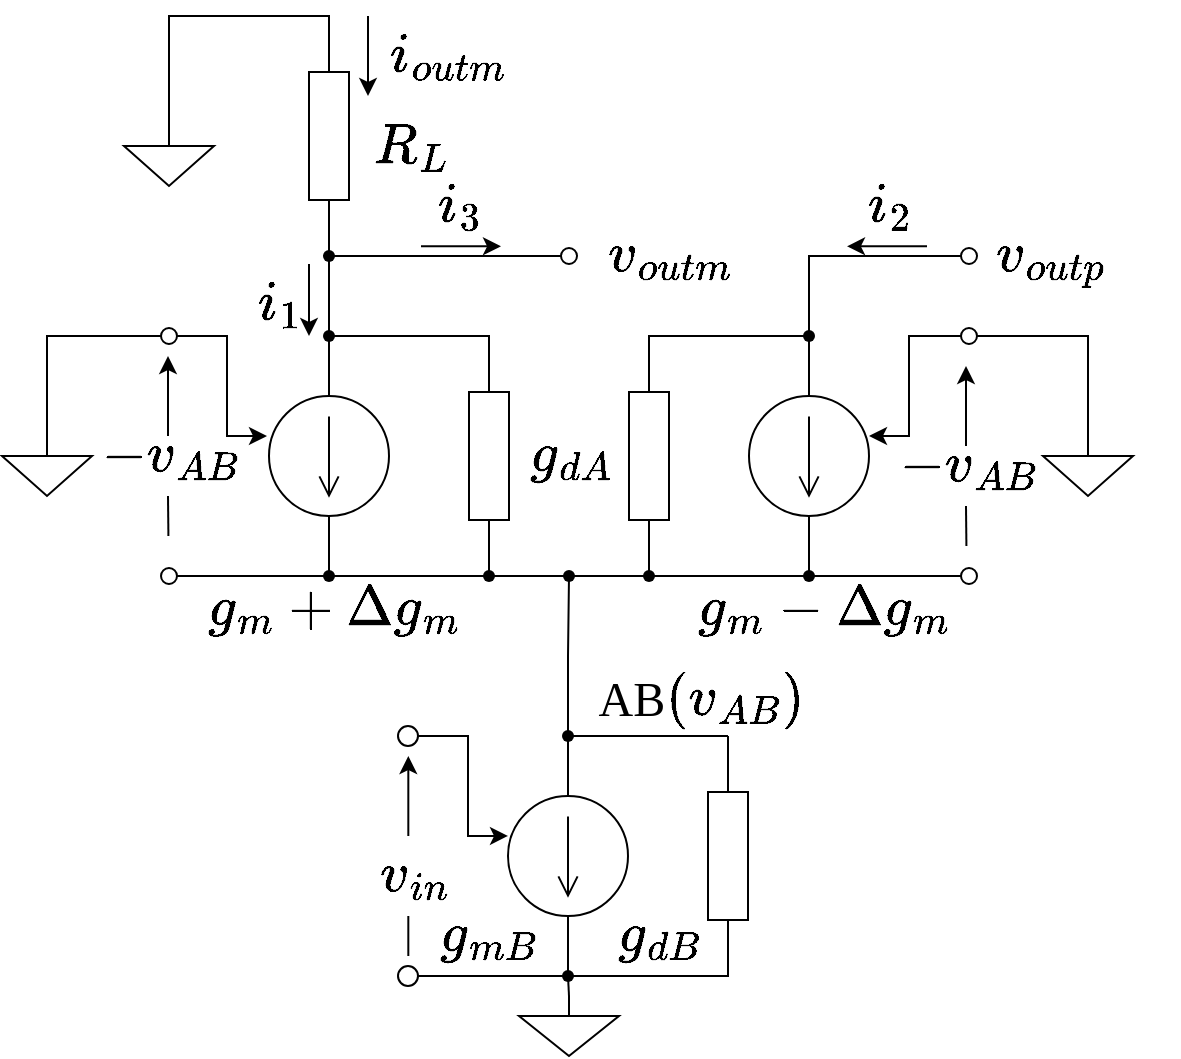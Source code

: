 <mxfile version="20.7.4" type="device"><diagram id="4yRZzkWTphoRUFnXlxY0" name="ページ1"><mxGraphModel dx="1219" dy="1540" grid="1" gridSize="10" guides="1" tooltips="1" connect="1" arrows="1" fold="1" page="1" pageScale="1" pageWidth="1169" pageHeight="827" math="1" shadow="0"><root><mxCell id="0"/><mxCell id="1" parent="0"/><mxCell id="O3APNOGYJ59z_ckxiWwY-24" value="&lt;font style=&quot;font-size: 24px;&quot;&gt;`g_{m}+\Delta g_{m}`&lt;/font&gt;" style="text;html=1;align=center;verticalAlign=middle;resizable=0;points=[];autosize=1;strokeColor=none;fillColor=none;fontSize=11;fontFamily=Helvetica;fontColor=default;" parent="1" vertex="1"><mxGeometry x="117.5" y="236" width="250" height="40" as="geometry"/></mxCell><mxCell id="O3APNOGYJ59z_ckxiWwY-9" style="edgeStyle=orthogonalEdgeStyle;shape=connector;rounded=0;orthogonalLoop=1;jettySize=auto;html=1;exitX=0.5;exitY=1;exitDx=0;exitDy=0;exitPerimeter=0;labelBackgroundColor=default;strokeColor=default;fontFamily=Helvetica;fontSize=11;fontColor=default;endArrow=none;endFill=0;" parent="1" source="O3APNOGYJ59z_ckxiWwY-1" target="O3APNOGYJ59z_ckxiWwY-4" edge="1"><mxGeometry relative="1" as="geometry"/></mxCell><mxCell id="CtGLX_wqwyBpzP6RtlSf-12" style="edgeStyle=orthogonalEdgeStyle;shape=connector;rounded=0;orthogonalLoop=1;jettySize=auto;html=1;exitX=0.5;exitY=0;exitDx=0;exitDy=0;exitPerimeter=0;labelBackgroundColor=default;strokeColor=default;fontFamily=Helvetica;fontSize=11;fontColor=default;endArrow=none;endFill=0;" parent="1" source="O3APNOGYJ59z_ckxiWwY-1" edge="1"><mxGeometry relative="1" as="geometry"><Array as="points"><mxPoint x="360" y="320"/></Array><mxPoint x="440" y="320" as="targetPoint"/></mxGeometry></mxCell><mxCell id="O3APNOGYJ59z_ckxiWwY-1" value="" style="pointerEvents=1;verticalLabelPosition=bottom;shadow=0;dashed=0;align=center;html=1;verticalAlign=top;shape=mxgraph.electrical.signal_sources.source;aspect=fixed;points=[[0.5,0,0],[1,0.5,0],[0.5,1,0],[0,0.5,0]];elSignalType=dc2;" parent="1" vertex="1"><mxGeometry x="330" y="350" width="60" height="60" as="geometry"/></mxCell><mxCell id="O3APNOGYJ59z_ckxiWwY-2" value="" style="endArrow=classic;html=1;rounded=0;labelBackgroundColor=default;strokeColor=default;fontFamily=Helvetica;fontSize=11;fontColor=default;shape=connector;exitX=0;exitY=0.5;exitDx=0;exitDy=0;entryX=0;entryY=0.333;entryDx=0;entryDy=0;entryPerimeter=0;" parent="1" source="O3APNOGYJ59z_ckxiWwY-10" target="O3APNOGYJ59z_ckxiWwY-1" edge="1"><mxGeometry x="-1" y="-357" width="50" height="50" relative="1" as="geometry"><mxPoint x="430.5" y="320" as="sourcePoint"/><mxPoint x="320.5" y="370" as="targetPoint"/><mxPoint x="17" y="-110" as="offset"/><Array as="points"><mxPoint x="310" y="320"/><mxPoint x="310" y="370"/></Array></mxGeometry></mxCell><mxCell id="CtGLX_wqwyBpzP6RtlSf-7" style="edgeStyle=orthogonalEdgeStyle;shape=connector;rounded=0;orthogonalLoop=1;jettySize=auto;html=1;exitX=1;exitY=0.5;exitDx=0;exitDy=0;exitPerimeter=0;labelBackgroundColor=default;strokeColor=default;fontFamily=Helvetica;fontSize=11;fontColor=default;endArrow=none;endFill=0;" parent="1" source="O3APNOGYJ59z_ckxiWwY-3" target="O3APNOGYJ59z_ckxiWwY-4" edge="1"><mxGeometry relative="1" as="geometry"><Array as="points"><mxPoint x="440" y="440"/></Array></mxGeometry></mxCell><mxCell id="CtGLX_wqwyBpzP6RtlSf-9" style="edgeStyle=orthogonalEdgeStyle;shape=connector;rounded=0;orthogonalLoop=1;jettySize=auto;html=1;exitX=0;exitY=0.5;exitDx=0;exitDy=0;exitPerimeter=0;labelBackgroundColor=default;strokeColor=default;fontFamily=Helvetica;fontSize=11;fontColor=default;endArrow=none;endFill=0;" parent="1" source="O3APNOGYJ59z_ckxiWwY-3" edge="1"><mxGeometry relative="1" as="geometry"><mxPoint x="440" y="320" as="targetPoint"/></mxGeometry></mxCell><mxCell id="O3APNOGYJ59z_ckxiWwY-3" value="" style="pointerEvents=1;verticalLabelPosition=bottom;shadow=0;dashed=0;align=center;html=1;verticalAlign=top;shape=mxgraph.electrical.resistors.resistor_1;direction=south;" parent="1" vertex="1"><mxGeometry x="430" y="330" width="20" height="100" as="geometry"/></mxCell><mxCell id="CtGLX_wqwyBpzP6RtlSf-3" style="edgeStyle=orthogonalEdgeStyle;shape=connector;rounded=0;orthogonalLoop=1;jettySize=auto;html=1;entryX=1;entryY=0.5;entryDx=0;entryDy=0;labelBackgroundColor=default;strokeColor=default;fontFamily=Helvetica;fontSize=11;fontColor=default;endArrow=none;endFill=0;" parent="1" source="O3APNOGYJ59z_ckxiWwY-4" target="O3APNOGYJ59z_ckxiWwY-11" edge="1"><mxGeometry relative="1" as="geometry"/></mxCell><mxCell id="O3APNOGYJ59z_ckxiWwY-4" value="" style="shape=waypoint;sketch=0;fillStyle=solid;size=6;pointerEvents=1;points=[];fillColor=none;resizable=0;rotatable=0;perimeter=centerPerimeter;snapToPoint=1;fontFamily=Helvetica;fontSize=11;fontColor=default;" parent="1" vertex="1"><mxGeometry x="340" y="420" width="40" height="40" as="geometry"/></mxCell><mxCell id="O3APNOGYJ59z_ckxiWwY-10" value="" style="verticalLabelPosition=bottom;shadow=0;dashed=0;align=center;html=1;verticalAlign=top;strokeWidth=1;shape=ellipse;perimeter=ellipsePerimeter;aspect=fixed;fontFamily=Helvetica;fontSize=11;fontColor=default;" parent="1" vertex="1"><mxGeometry x="275" y="315" width="10" height="10" as="geometry"/></mxCell><mxCell id="O3APNOGYJ59z_ckxiWwY-11" value="" style="verticalLabelPosition=bottom;shadow=0;dashed=0;align=center;html=1;verticalAlign=top;strokeWidth=1;shape=ellipse;perimeter=ellipsePerimeter;aspect=fixed;fontFamily=Helvetica;fontSize=11;fontColor=default;" parent="1" vertex="1"><mxGeometry x="275" y="435" width="10" height="10" as="geometry"/></mxCell><mxCell id="O3APNOGYJ59z_ckxiWwY-14" style="edgeStyle=orthogonalEdgeStyle;shape=connector;rounded=0;orthogonalLoop=1;jettySize=auto;html=1;exitX=0.5;exitY=0;exitDx=0;exitDy=0;exitPerimeter=0;labelBackgroundColor=default;strokeColor=default;fontFamily=Helvetica;fontSize=11;fontColor=default;endArrow=none;endFill=0;" parent="1" source="O3APNOGYJ59z_ckxiWwY-13" target="O3APNOGYJ59z_ckxiWwY-4" edge="1"><mxGeometry relative="1" as="geometry"/></mxCell><mxCell id="O3APNOGYJ59z_ckxiWwY-13" value="" style="pointerEvents=1;verticalLabelPosition=bottom;shadow=0;dashed=0;align=center;html=1;verticalAlign=top;shape=mxgraph.electrical.signal_sources.signal_ground;fontFamily=Helvetica;fontSize=11;fontColor=default;" parent="1" vertex="1"><mxGeometry x="335.5" y="450" width="50" height="30" as="geometry"/></mxCell><mxCell id="O3APNOGYJ59z_ckxiWwY-56" style="edgeStyle=orthogonalEdgeStyle;shape=connector;rounded=0;orthogonalLoop=1;jettySize=auto;html=1;exitX=0.5;exitY=0;exitDx=0;exitDy=0;exitPerimeter=0;labelBackgroundColor=default;strokeColor=default;fontFamily=Helvetica;fontSize=11;fontColor=default;endArrow=none;endFill=0;" parent="1" source="O3APNOGYJ59z_ckxiWwY-15" target="O3APNOGYJ59z_ckxiWwY-45" edge="1"><mxGeometry relative="1" as="geometry"/></mxCell><mxCell id="O3APNOGYJ59z_ckxiWwY-15" value="" style="pointerEvents=1;verticalLabelPosition=bottom;shadow=0;dashed=0;align=center;html=1;verticalAlign=top;shape=mxgraph.electrical.signal_sources.source;aspect=fixed;points=[[0.5,0,0],[1,0.5,0],[0.5,1,0],[0,0.5,0]];elSignalType=dc2;fontFamily=Helvetica;fontSize=11;fontColor=default;" parent="1" vertex="1"><mxGeometry x="450.5" y="150" width="60" height="60" as="geometry"/></mxCell><mxCell id="O3APNOGYJ59z_ckxiWwY-37" style="edgeStyle=orthogonalEdgeStyle;shape=connector;rounded=0;orthogonalLoop=1;jettySize=auto;html=1;exitX=1;exitY=0.5;exitDx=0;exitDy=0;exitPerimeter=0;labelBackgroundColor=default;strokeColor=default;fontFamily=Helvetica;fontSize=11;fontColor=default;endArrow=none;endFill=0;" parent="1" source="O3APNOGYJ59z_ckxiWwY-16" target="O3APNOGYJ59z_ckxiWwY-35" edge="1"><mxGeometry relative="1" as="geometry"/></mxCell><mxCell id="O3APNOGYJ59z_ckxiWwY-16" value="" style="pointerEvents=1;verticalLabelPosition=bottom;shadow=0;dashed=0;align=center;html=1;verticalAlign=top;shape=mxgraph.electrical.resistors.resistor_1;direction=south;fontFamily=Helvetica;fontSize=11;fontColor=default;" parent="1" vertex="1"><mxGeometry x="390.5" y="130" width="20" height="100" as="geometry"/></mxCell><mxCell id="O3APNOGYJ59z_ckxiWwY-36" style="edgeStyle=orthogonalEdgeStyle;shape=connector;rounded=0;orthogonalLoop=1;jettySize=auto;html=1;exitX=1;exitY=0.5;exitDx=0;exitDy=0;exitPerimeter=0;labelBackgroundColor=default;strokeColor=default;fontFamily=Helvetica;fontSize=11;fontColor=default;endArrow=none;endFill=0;" parent="1" source="O3APNOGYJ59z_ckxiWwY-17" target="O3APNOGYJ59z_ckxiWwY-34" edge="1"><mxGeometry relative="1" as="geometry"/></mxCell><mxCell id="O3APNOGYJ59z_ckxiWwY-58" style="edgeStyle=orthogonalEdgeStyle;shape=connector;rounded=0;orthogonalLoop=1;jettySize=auto;html=1;exitX=0;exitY=0.5;exitDx=0;exitDy=0;exitPerimeter=0;labelBackgroundColor=default;strokeColor=default;fontFamily=Helvetica;fontSize=11;fontColor=default;endArrow=none;endFill=0;" parent="1" source="O3APNOGYJ59z_ckxiWwY-17" target="O3APNOGYJ59z_ckxiWwY-44" edge="1"><mxGeometry relative="1" as="geometry"><Array as="points"><mxPoint x="320.5" y="120"/></Array></mxGeometry></mxCell><mxCell id="O3APNOGYJ59z_ckxiWwY-17" value="" style="pointerEvents=1;verticalLabelPosition=bottom;shadow=0;dashed=0;align=center;html=1;verticalAlign=top;shape=mxgraph.electrical.resistors.resistor_1;direction=south;fontFamily=Helvetica;fontSize=11;fontColor=default;" parent="1" vertex="1"><mxGeometry x="310.5" y="130" width="20" height="100" as="geometry"/></mxCell><mxCell id="O3APNOGYJ59z_ckxiWwY-19" value="" style="pointerEvents=1;verticalLabelPosition=bottom;shadow=0;dashed=0;align=center;html=1;verticalAlign=top;shape=mxgraph.electrical.signal_sources.source;aspect=fixed;points=[[0.5,0,0],[1,0.5,0],[0.5,1,0],[0,0.5,0]];elSignalType=dc2;fontFamily=Helvetica;fontSize=11;fontColor=default;" parent="1" vertex="1"><mxGeometry x="210.5" y="150" width="60" height="60" as="geometry"/></mxCell><mxCell id="O3APNOGYJ59z_ckxiWwY-20" value="&lt;font style=&quot;font-size: 24px;&quot;&gt;`g_{dA}`&lt;/font&gt;" style="text;html=1;align=center;verticalAlign=middle;resizable=0;points=[];autosize=1;strokeColor=none;fillColor=none;fontSize=11;fontFamily=Helvetica;fontColor=default;" parent="1" vertex="1"><mxGeometry x="305.5" y="160" width="110" height="40" as="geometry"/></mxCell><mxCell id="O3APNOGYJ59z_ckxiWwY-21" value="&lt;font style=&quot;font-size: 24px;&quot;&gt;`g_{dB}`&lt;/font&gt;" style="text;html=1;align=center;verticalAlign=middle;resizable=0;points=[];autosize=1;strokeColor=none;fillColor=none;fontSize=11;fontFamily=Helvetica;fontColor=default;" parent="1" vertex="1"><mxGeometry x="350" y="400" width="110" height="40" as="geometry"/></mxCell><mxCell id="O3APNOGYJ59z_ckxiWwY-22" value="&lt;font style=&quot;font-size: 24px;&quot;&gt;`g_{mB}`&lt;/font&gt;" style="text;html=1;align=center;verticalAlign=middle;resizable=0;points=[];autosize=1;strokeColor=none;fillColor=none;fontSize=11;fontFamily=Helvetica;fontColor=default;" parent="1" vertex="1"><mxGeometry x="260" y="400" width="120" height="40" as="geometry"/></mxCell><mxCell id="O3APNOGYJ59z_ckxiWwY-25" value="" style="verticalLabelPosition=bottom;shadow=0;dashed=0;align=center;html=1;verticalAlign=top;strokeWidth=1;shape=ellipse;perimeter=ellipsePerimeter;aspect=fixed;fontFamily=Helvetica;fontSize=11;fontColor=default;" parent="1" vertex="1"><mxGeometry x="556.5" y="116" width="8" height="8" as="geometry"/></mxCell><mxCell id="O3APNOGYJ59z_ckxiWwY-26" value="" style="verticalLabelPosition=bottom;shadow=0;dashed=0;align=center;html=1;verticalAlign=top;strokeWidth=1;shape=ellipse;perimeter=ellipsePerimeter;aspect=fixed;fontFamily=Helvetica;fontSize=11;fontColor=default;" parent="1" vertex="1"><mxGeometry x="556.5" y="236" width="8" height="8" as="geometry"/></mxCell><mxCell id="O3APNOGYJ59z_ckxiWwY-27" value="" style="verticalLabelPosition=bottom;shadow=0;dashed=0;align=center;html=1;verticalAlign=top;strokeWidth=1;shape=ellipse;perimeter=ellipsePerimeter;aspect=fixed;fontFamily=Helvetica;fontSize=11;fontColor=default;" parent="1" vertex="1"><mxGeometry x="156.5" y="116" width="8" height="8" as="geometry"/></mxCell><mxCell id="O3APNOGYJ59z_ckxiWwY-28" value="" style="verticalLabelPosition=bottom;shadow=0;dashed=0;align=center;html=1;verticalAlign=top;strokeWidth=1;shape=ellipse;perimeter=ellipsePerimeter;aspect=fixed;fontFamily=Helvetica;fontSize=11;fontColor=default;" parent="1" vertex="1"><mxGeometry x="156.5" y="236" width="8" height="8" as="geometry"/></mxCell><mxCell id="O3APNOGYJ59z_ckxiWwY-31" value="" style="endArrow=classic;html=1;rounded=0;labelBackgroundColor=default;strokeColor=default;fontFamily=Helvetica;fontSize=11;fontColor=default;shape=connector;exitX=0;exitY=0.5;exitDx=0;exitDy=0;" parent="1" edge="1"><mxGeometry x="-1" y="-357" width="50" height="50" relative="1" as="geometry"><mxPoint x="556.5" y="120" as="sourcePoint"/><mxPoint x="510.5" y="170" as="targetPoint"/><mxPoint x="17" y="-110" as="offset"/><Array as="points"><mxPoint x="530.5" y="120"/><mxPoint x="530.5" y="170"/></Array></mxGeometry></mxCell><mxCell id="O3APNOGYJ59z_ckxiWwY-32" value="" style="endArrow=classic;html=1;rounded=0;labelBackgroundColor=default;strokeColor=default;fontFamily=Helvetica;fontSize=11;fontColor=default;shape=connector;exitX=1;exitY=0.5;exitDx=0;exitDy=0;" parent="1" source="O3APNOGYJ59z_ckxiWwY-27" edge="1"><mxGeometry x="-1" y="-357" width="50" height="50" relative="1" as="geometry"><mxPoint x="163.5" y="120" as="sourcePoint"/><mxPoint x="209.5" y="170" as="targetPoint"/><mxPoint x="17" y="-110" as="offset"/><Array as="points"><mxPoint x="189.5" y="120"/><mxPoint x="189.5" y="170"/></Array></mxGeometry></mxCell><mxCell id="O3APNOGYJ59z_ckxiWwY-41" style="edgeStyle=orthogonalEdgeStyle;shape=connector;rounded=0;orthogonalLoop=1;jettySize=auto;html=1;labelBackgroundColor=default;strokeColor=default;fontFamily=Helvetica;fontSize=11;fontColor=default;endArrow=none;endFill=0;" parent="1" source="O3APNOGYJ59z_ckxiWwY-34" edge="1"><mxGeometry relative="1" as="geometry"><Array as="points"><mxPoint x="340.5" y="240"/><mxPoint x="340.5" y="240"/></Array><mxPoint x="360.5" y="240" as="targetPoint"/></mxGeometry></mxCell><mxCell id="O3APNOGYJ59z_ckxiWwY-34" value="" style="shape=waypoint;sketch=0;fillStyle=solid;size=6;pointerEvents=1;points=[];fillColor=none;resizable=0;rotatable=0;perimeter=centerPerimeter;snapToPoint=1;fontFamily=Helvetica;fontSize=11;fontColor=default;" parent="1" vertex="1"><mxGeometry x="300.5" y="220" width="40" height="40" as="geometry"/></mxCell><mxCell id="O3APNOGYJ59z_ckxiWwY-40" style="edgeStyle=orthogonalEdgeStyle;shape=connector;rounded=0;orthogonalLoop=1;jettySize=auto;html=1;labelBackgroundColor=default;strokeColor=default;fontFamily=Helvetica;fontSize=11;fontColor=default;endArrow=none;endFill=0;" parent="1" source="O3APNOGYJ59z_ckxiWwY-35" edge="1"><mxGeometry relative="1" as="geometry"><Array as="points"><mxPoint x="380.5" y="240"/><mxPoint x="380.5" y="240"/></Array><mxPoint x="360.5" y="240" as="targetPoint"/></mxGeometry></mxCell><mxCell id="O3APNOGYJ59z_ckxiWwY-35" value="" style="shape=waypoint;sketch=0;fillStyle=solid;size=6;pointerEvents=1;points=[];fillColor=none;resizable=0;rotatable=0;perimeter=centerPerimeter;snapToPoint=1;fontFamily=Helvetica;fontSize=11;fontColor=default;" parent="1" vertex="1"><mxGeometry x="380.5" y="220" width="40" height="40" as="geometry"/></mxCell><mxCell id="O3APNOGYJ59z_ckxiWwY-50" style="edgeStyle=orthogonalEdgeStyle;shape=connector;rounded=0;orthogonalLoop=1;jettySize=auto;html=1;entryX=0.5;entryY=0;entryDx=0;entryDy=0;entryPerimeter=0;labelBackgroundColor=default;strokeColor=default;fontFamily=Helvetica;fontSize=11;fontColor=default;endArrow=none;endFill=0;" parent="1" source="O3APNOGYJ59z_ckxiWwY-44" target="O3APNOGYJ59z_ckxiWwY-19" edge="1"><mxGeometry relative="1" as="geometry"/></mxCell><mxCell id="O3APNOGYJ59z_ckxiWwY-44" value="" style="shape=waypoint;sketch=0;fillStyle=solid;size=6;pointerEvents=1;points=[];fillColor=none;resizable=0;rotatable=0;perimeter=centerPerimeter;snapToPoint=1;fontFamily=Helvetica;fontSize=11;fontColor=default;" parent="1" vertex="1"><mxGeometry x="220.5" y="100" width="40" height="40" as="geometry"/></mxCell><mxCell id="O3APNOGYJ59z_ckxiWwY-57" style="edgeStyle=orthogonalEdgeStyle;shape=connector;rounded=0;orthogonalLoop=1;jettySize=auto;html=1;entryX=0;entryY=0.5;entryDx=0;entryDy=0;entryPerimeter=0;labelBackgroundColor=default;strokeColor=default;fontFamily=Helvetica;fontSize=11;fontColor=default;endArrow=none;endFill=0;" parent="1" source="O3APNOGYJ59z_ckxiWwY-45" target="O3APNOGYJ59z_ckxiWwY-16" edge="1"><mxGeometry relative="1" as="geometry"><Array as="points"><mxPoint x="400.5" y="120"/></Array></mxGeometry></mxCell><mxCell id="mPDYkmA268voGRU1SMs8-4" style="edgeStyle=orthogonalEdgeStyle;shape=connector;rounded=0;orthogonalLoop=1;jettySize=auto;html=1;entryX=0;entryY=0.5;entryDx=0;entryDy=0;labelBackgroundColor=default;strokeColor=default;fontFamily=Helvetica;fontSize=11;fontColor=default;endArrow=none;endFill=0;" parent="1" source="O3APNOGYJ59z_ckxiWwY-45" target="O3APNOGYJ59z_ckxiWwY-75" edge="1"><mxGeometry relative="1" as="geometry"><Array as="points"><mxPoint x="480.5" y="80"/></Array></mxGeometry></mxCell><mxCell id="O3APNOGYJ59z_ckxiWwY-45" value="" style="shape=waypoint;sketch=0;fillStyle=solid;size=6;pointerEvents=1;points=[];fillColor=none;resizable=0;rotatable=0;perimeter=centerPerimeter;snapToPoint=1;fontFamily=Helvetica;fontSize=11;fontColor=default;" parent="1" vertex="1"><mxGeometry x="460.5" y="100" width="40" height="40" as="geometry"/></mxCell><mxCell id="O3APNOGYJ59z_ckxiWwY-47" style="edgeStyle=orthogonalEdgeStyle;shape=connector;rounded=0;orthogonalLoop=1;jettySize=auto;html=1;entryX=1;entryY=0.5;entryDx=0;entryDy=0;labelBackgroundColor=default;strokeColor=default;fontFamily=Helvetica;fontSize=11;fontColor=default;endArrow=none;endFill=0;" parent="1" source="O3APNOGYJ59z_ckxiWwY-46" target="O3APNOGYJ59z_ckxiWwY-28" edge="1"><mxGeometry relative="1" as="geometry"/></mxCell><mxCell id="O3APNOGYJ59z_ckxiWwY-49" style="edgeStyle=orthogonalEdgeStyle;shape=connector;rounded=0;orthogonalLoop=1;jettySize=auto;html=1;entryX=0.5;entryY=1;entryDx=0;entryDy=0;entryPerimeter=0;labelBackgroundColor=default;strokeColor=default;fontFamily=Helvetica;fontSize=11;fontColor=default;endArrow=none;endFill=0;" parent="1" source="O3APNOGYJ59z_ckxiWwY-46" target="O3APNOGYJ59z_ckxiWwY-19" edge="1"><mxGeometry relative="1" as="geometry"/></mxCell><mxCell id="O3APNOGYJ59z_ckxiWwY-51" style="edgeStyle=orthogonalEdgeStyle;shape=connector;rounded=0;orthogonalLoop=1;jettySize=auto;html=1;labelBackgroundColor=default;strokeColor=default;fontFamily=Helvetica;fontSize=11;fontColor=default;endArrow=none;endFill=0;" parent="1" source="O3APNOGYJ59z_ckxiWwY-46" target="O3APNOGYJ59z_ckxiWwY-34" edge="1"><mxGeometry relative="1" as="geometry"/></mxCell><mxCell id="O3APNOGYJ59z_ckxiWwY-46" value="" style="shape=waypoint;sketch=0;fillStyle=solid;size=6;pointerEvents=1;points=[];fillColor=none;resizable=0;rotatable=0;perimeter=centerPerimeter;snapToPoint=1;fontFamily=Helvetica;fontSize=11;fontColor=default;" parent="1" vertex="1"><mxGeometry x="220.5" y="220" width="40" height="40" as="geometry"/></mxCell><mxCell id="O3APNOGYJ59z_ckxiWwY-53" style="edgeStyle=orthogonalEdgeStyle;shape=connector;rounded=0;orthogonalLoop=1;jettySize=auto;html=1;entryX=0.5;entryY=1;entryDx=0;entryDy=0;entryPerimeter=0;labelBackgroundColor=default;strokeColor=default;fontFamily=Helvetica;fontSize=11;fontColor=default;endArrow=none;endFill=0;" parent="1" source="O3APNOGYJ59z_ckxiWwY-52" target="O3APNOGYJ59z_ckxiWwY-15" edge="1"><mxGeometry relative="1" as="geometry"/></mxCell><mxCell id="O3APNOGYJ59z_ckxiWwY-54" style="edgeStyle=orthogonalEdgeStyle;shape=connector;rounded=0;orthogonalLoop=1;jettySize=auto;html=1;entryX=0;entryY=0.5;entryDx=0;entryDy=0;labelBackgroundColor=default;strokeColor=default;fontFamily=Helvetica;fontSize=11;fontColor=default;endArrow=none;endFill=0;" parent="1" source="O3APNOGYJ59z_ckxiWwY-52" target="O3APNOGYJ59z_ckxiWwY-26" edge="1"><mxGeometry relative="1" as="geometry"/></mxCell><mxCell id="O3APNOGYJ59z_ckxiWwY-55" style="edgeStyle=orthogonalEdgeStyle;shape=connector;rounded=0;orthogonalLoop=1;jettySize=auto;html=1;labelBackgroundColor=default;strokeColor=default;fontFamily=Helvetica;fontSize=11;fontColor=default;endArrow=none;endFill=0;" parent="1" source="O3APNOGYJ59z_ckxiWwY-52" target="O3APNOGYJ59z_ckxiWwY-35" edge="1"><mxGeometry relative="1" as="geometry"/></mxCell><mxCell id="O3APNOGYJ59z_ckxiWwY-52" value="" style="shape=waypoint;sketch=0;fillStyle=solid;size=6;pointerEvents=1;points=[];fillColor=none;resizable=0;rotatable=0;perimeter=centerPerimeter;snapToPoint=1;fontFamily=Helvetica;fontSize=11;fontColor=default;" parent="1" vertex="1"><mxGeometry x="460.5" y="220" width="40" height="40" as="geometry"/></mxCell><mxCell id="O3APNOGYJ59z_ckxiWwY-67" value="" style="endArrow=none;html=1;rounded=0;labelBackgroundColor=default;strokeColor=default;fontFamily=Helvetica;fontSize=11;fontColor=default;shape=connector;" parent="1" edge="1"><mxGeometry x="-1" y="110" width="50" height="50" relative="1" as="geometry"><mxPoint x="280.16" y="430" as="sourcePoint"/><mxPoint x="280.16" y="410" as="targetPoint"/><mxPoint as="offset"/></mxGeometry></mxCell><mxCell id="O3APNOGYJ59z_ckxiWwY-68" value="" style="endArrow=classic;html=1;rounded=0;labelBackgroundColor=default;strokeColor=default;fontFamily=Helvetica;fontSize=11;fontColor=default;shape=connector;" parent="1" edge="1"><mxGeometry x="-1" y="-4" width="50" height="50" relative="1" as="geometry"><mxPoint x="280.16" y="370" as="sourcePoint"/><mxPoint x="280.16" y="330" as="targetPoint"/><mxPoint as="offset"/></mxGeometry></mxCell><mxCell id="O3APNOGYJ59z_ckxiWwY-69" value="&lt;font style=&quot;font-size: 24px;&quot;&gt;`v_{i n}`&lt;/font&gt;" style="text;html=1;align=center;verticalAlign=middle;resizable=0;points=[];autosize=1;strokeColor=none;fillColor=none;fontSize=11;fontFamily=Helvetica;fontColor=default;" parent="1" vertex="1"><mxGeometry x="228" y="370" width="110" height="40" as="geometry"/></mxCell><mxCell id="O3APNOGYJ59z_ckxiWwY-74" style="edgeStyle=orthogonalEdgeStyle;shape=connector;rounded=0;orthogonalLoop=1;jettySize=auto;html=1;exitX=1;exitY=0.5;exitDx=0;exitDy=0;exitPerimeter=0;labelBackgroundColor=default;strokeColor=default;fontFamily=Helvetica;fontSize=11;fontColor=default;endArrow=none;endFill=0;" parent="1" source="O3APNOGYJ59z_ckxiWwY-70" target="O3APNOGYJ59z_ckxiWwY-72" edge="1"><mxGeometry relative="1" as="geometry"><mxPoint x="246" y="44.52" as="targetPoint"/></mxGeometry></mxCell><mxCell id="mPDYkmA268voGRU1SMs8-2" style="edgeStyle=orthogonalEdgeStyle;shape=connector;rounded=0;orthogonalLoop=1;jettySize=auto;html=1;exitX=0;exitY=0.5;exitDx=0;exitDy=0;exitPerimeter=0;entryX=0.5;entryY=0;entryDx=0;entryDy=0;entryPerimeter=0;labelBackgroundColor=default;strokeColor=default;fontFamily=Helvetica;fontSize=11;fontColor=default;endArrow=none;endFill=0;" parent="1" source="O3APNOGYJ59z_ckxiWwY-70" target="O3APNOGYJ59z_ckxiWwY-84" edge="1"><mxGeometry relative="1" as="geometry"><Array as="points"><mxPoint x="240.5" y="-40"/><mxPoint x="160.5" y="-40"/></Array></mxGeometry></mxCell><mxCell id="O3APNOGYJ59z_ckxiWwY-70" value="" style="pointerEvents=1;verticalLabelPosition=bottom;shadow=0;dashed=0;align=center;html=1;verticalAlign=top;shape=mxgraph.electrical.resistors.resistor_1;direction=south;fontFamily=Helvetica;fontSize=11;fontColor=default;" parent="1" vertex="1"><mxGeometry x="230.5" y="-30.0" width="20" height="100" as="geometry"/></mxCell><mxCell id="mPDYkmA268voGRU1SMs8-1" style="edgeStyle=orthogonalEdgeStyle;rounded=0;orthogonalLoop=1;jettySize=auto;html=1;endArrow=none;endFill=0;" parent="1" source="O3APNOGYJ59z_ckxiWwY-72" target="O3APNOGYJ59z_ckxiWwY-44" edge="1"><mxGeometry relative="1" as="geometry"/></mxCell><mxCell id="O3APNOGYJ59z_ckxiWwY-72" value="" style="shape=waypoint;sketch=0;fillStyle=solid;size=6;pointerEvents=1;points=[];fillColor=none;resizable=0;rotatable=0;perimeter=centerPerimeter;snapToPoint=1;fontFamily=Helvetica;fontSize=11;fontColor=default;" parent="1" vertex="1"><mxGeometry x="220.5" y="60" width="40" height="40" as="geometry"/></mxCell><mxCell id="O3APNOGYJ59z_ckxiWwY-75" value="" style="verticalLabelPosition=bottom;shadow=0;dashed=0;align=center;html=1;verticalAlign=top;strokeWidth=1;shape=ellipse;perimeter=ellipsePerimeter;aspect=fixed;fontFamily=Helvetica;fontSize=11;fontColor=default;" parent="1" vertex="1"><mxGeometry x="556.5" y="76" width="8" height="8" as="geometry"/></mxCell><mxCell id="mPDYkmA268voGRU1SMs8-3" style="edgeStyle=orthogonalEdgeStyle;shape=connector;rounded=0;orthogonalLoop=1;jettySize=auto;html=1;exitX=0;exitY=0.5;exitDx=0;exitDy=0;labelBackgroundColor=default;strokeColor=default;fontFamily=Helvetica;fontSize=11;fontColor=default;endArrow=none;endFill=0;" parent="1" source="O3APNOGYJ59z_ckxiWwY-76" target="O3APNOGYJ59z_ckxiWwY-72" edge="1"><mxGeometry relative="1" as="geometry"/></mxCell><mxCell id="O3APNOGYJ59z_ckxiWwY-76" value="" style="verticalLabelPosition=bottom;shadow=0;dashed=0;align=center;html=1;verticalAlign=top;strokeWidth=1;shape=ellipse;perimeter=ellipsePerimeter;aspect=fixed;fontFamily=Helvetica;fontSize=11;fontColor=default;" parent="1" vertex="1"><mxGeometry x="356.5" y="76" width="8" height="8" as="geometry"/></mxCell><mxCell id="O3APNOGYJ59z_ckxiWwY-79" value="" style="endArrow=classic;html=1;rounded=0;labelBackgroundColor=default;strokeColor=default;fontFamily=Helvetica;fontSize=11;fontColor=default;shape=connector;" parent="1" edge="1"><mxGeometry x="-1" y="-130" width="50" height="50" relative="1" as="geometry"><mxPoint x="539.5" y="75.17" as="sourcePoint"/><mxPoint x="499.5" y="75.17" as="targetPoint"/><mxPoint x="20" y="-70" as="offset"/></mxGeometry></mxCell><mxCell id="O3APNOGYJ59z_ckxiWwY-80" value="" style="endArrow=classic;html=1;rounded=0;labelBackgroundColor=default;strokeColor=default;fontFamily=Helvetica;fontSize=11;fontColor=default;shape=connector;" parent="1" edge="1"><mxGeometry x="-1" y="-130" width="50" height="50" relative="1" as="geometry"><mxPoint x="286.5" y="75.17" as="sourcePoint"/><mxPoint x="326.5" y="75.17" as="targetPoint"/><mxPoint x="20" y="-70" as="offset"/></mxGeometry></mxCell><mxCell id="O3APNOGYJ59z_ckxiWwY-81" value="&lt;font style=&quot;font-size: 24px;&quot;&gt;`i_{3}`&lt;/font&gt;" style="text;html=1;align=center;verticalAlign=middle;resizable=0;points=[];autosize=1;strokeColor=none;fillColor=none;fontSize=11;fontFamily=Helvetica;fontColor=default;" parent="1" vertex="1"><mxGeometry x="260.5" y="35.17" width="90" height="40" as="geometry"/></mxCell><mxCell id="O3APNOGYJ59z_ckxiWwY-82" value="&lt;font style=&quot;font-size: 24px;&quot;&gt;`i_{2}`&lt;/font&gt;" style="text;html=1;align=center;verticalAlign=middle;resizable=0;points=[];autosize=1;strokeColor=none;fillColor=none;fontSize=11;fontFamily=Helvetica;fontColor=default;" parent="1" vertex="1"><mxGeometry x="475.5" y="35.17" width="90" height="40" as="geometry"/></mxCell><mxCell id="O3APNOGYJ59z_ckxiWwY-83" value="&lt;font style=&quot;font-size: 24px;&quot;&gt;`R_{L}`&lt;/font&gt;" style="text;html=1;align=center;verticalAlign=middle;resizable=0;points=[];autosize=1;strokeColor=none;fillColor=none;fontSize=11;fontFamily=Helvetica;fontColor=default;" parent="1" vertex="1"><mxGeometry x="230.5" y="5" width="100" height="40" as="geometry"/></mxCell><mxCell id="O3APNOGYJ59z_ckxiWwY-84" value="" style="pointerEvents=1;verticalLabelPosition=bottom;shadow=0;dashed=0;align=center;html=1;verticalAlign=top;shape=mxgraph.electrical.signal_sources.signal_ground;fontFamily=Helvetica;fontSize=11;fontColor=default;" parent="1" vertex="1"><mxGeometry x="138" y="15" width="45" height="30" as="geometry"/></mxCell><mxCell id="O3APNOGYJ59z_ckxiWwY-86" value="" style="endArrow=classic;html=1;rounded=0;labelBackgroundColor=default;strokeColor=default;fontFamily=Helvetica;fontSize=11;fontColor=default;shape=connector;" parent="1" edge="1"><mxGeometry x="-1" y="-4" width="50" height="50" relative="1" as="geometry"><mxPoint x="230.5" y="84" as="sourcePoint"/><mxPoint x="230.5" y="120" as="targetPoint"/><mxPoint as="offset"/></mxGeometry></mxCell><mxCell id="O3APNOGYJ59z_ckxiWwY-88" value="&lt;font style=&quot;font-size: 24px;&quot;&gt;`i_{1}`&lt;/font&gt;" style="text;html=1;align=center;verticalAlign=middle;resizable=0;points=[];autosize=1;strokeColor=none;fillColor=none;fontSize=11;fontFamily=Helvetica;fontColor=default;" parent="1" vertex="1"><mxGeometry x="170.5" y="84" width="90" height="40" as="geometry"/></mxCell><mxCell id="mPDYkmA268voGRU1SMs8-6" value="&lt;font style=&quot;font-size: 24px;&quot;&gt;`v_{outm}`&lt;/font&gt;" style="text;html=1;align=center;verticalAlign=middle;resizable=0;points=[];autosize=1;strokeColor=none;fillColor=none;fontSize=11;fontFamily=Helvetica;fontColor=default;" parent="1" vertex="1"><mxGeometry x="345.5" y="60" width="130" height="40" as="geometry"/></mxCell><mxCell id="mPDYkmA268voGRU1SMs8-7" value="&lt;font style=&quot;font-size: 24px;&quot;&gt;`v_{outp}`&lt;/font&gt;" style="text;html=1;align=center;verticalAlign=middle;resizable=0;points=[];autosize=1;strokeColor=none;fillColor=none;fontSize=11;fontFamily=Helvetica;fontColor=default;" parent="1" vertex="1"><mxGeometry x="535.5" y="60" width="130" height="40" as="geometry"/></mxCell><mxCell id="sgPjCy7SbS2A-Sh10K77-1" value="&lt;span style=&quot;font-size: 24px;&quot;&gt;&lt;font face=&quot;Times New Roman&quot;&gt;AB&lt;/font&gt;`(v_{AB})`&lt;/span&gt;" style="text;html=1;align=center;verticalAlign=middle;resizable=0;points=[];autosize=1;strokeColor=none;fillColor=none;fontSize=11;fontFamily=Helvetica;fontColor=default;" parent="1" vertex="1"><mxGeometry x="345.5" y="282" width="160" height="40" as="geometry"/></mxCell><mxCell id="WNjuSWves8vF7VNw2Gx4-5" style="edgeStyle=orthogonalEdgeStyle;shape=connector;rounded=0;orthogonalLoop=1;jettySize=auto;html=1;exitX=0.5;exitY=0;exitDx=0;exitDy=0;exitPerimeter=0;entryX=0;entryY=0.5;entryDx=0;entryDy=0;labelBackgroundColor=default;strokeColor=default;fontFamily=Helvetica;fontSize=11;fontColor=default;endArrow=none;endFill=0;" parent="1" source="WNjuSWves8vF7VNw2Gx4-1" target="O3APNOGYJ59z_ckxiWwY-27" edge="1"><mxGeometry relative="1" as="geometry"/></mxCell><mxCell id="WNjuSWves8vF7VNw2Gx4-1" value="" style="pointerEvents=1;verticalLabelPosition=bottom;shadow=0;dashed=0;align=center;html=1;verticalAlign=top;shape=mxgraph.electrical.signal_sources.signal_ground;fontFamily=Helvetica;fontSize=11;fontColor=default;" parent="1" vertex="1"><mxGeometry x="77" y="170" width="45" height="30" as="geometry"/></mxCell><mxCell id="WNjuSWves8vF7VNw2Gx4-6" style="edgeStyle=orthogonalEdgeStyle;shape=connector;rounded=0;orthogonalLoop=1;jettySize=auto;html=1;exitX=0.5;exitY=0;exitDx=0;exitDy=0;exitPerimeter=0;entryX=1;entryY=0.5;entryDx=0;entryDy=0;labelBackgroundColor=default;strokeColor=default;fontFamily=Helvetica;fontSize=11;fontColor=default;endArrow=none;endFill=0;" parent="1" source="WNjuSWves8vF7VNw2Gx4-3" target="O3APNOGYJ59z_ckxiWwY-25" edge="1"><mxGeometry relative="1" as="geometry"/></mxCell><mxCell id="WNjuSWves8vF7VNw2Gx4-3" value="" style="pointerEvents=1;verticalLabelPosition=bottom;shadow=0;dashed=0;align=center;html=1;verticalAlign=top;shape=mxgraph.electrical.signal_sources.signal_ground;fontFamily=Helvetica;fontSize=11;fontColor=default;" parent="1" vertex="1"><mxGeometry x="597.5" y="170" width="45" height="30" as="geometry"/></mxCell><mxCell id="WNjuSWves8vF7VNw2Gx4-7" value="" style="endArrow=none;html=1;rounded=0;labelBackgroundColor=default;strokeColor=default;fontFamily=Helvetica;fontSize=11;fontColor=default;shape=connector;" parent="1" edge="1"><mxGeometry width="50" height="50" relative="1" as="geometry"><mxPoint x="160.21" y="220" as="sourcePoint"/><mxPoint x="160" y="200" as="targetPoint"/></mxGeometry></mxCell><mxCell id="WNjuSWves8vF7VNw2Gx4-8" value="" style="endArrow=classic;html=1;rounded=0;labelBackgroundColor=default;strokeColor=default;fontFamily=Helvetica;fontSize=11;fontColor=default;shape=connector;" parent="1" edge="1"><mxGeometry x="1" y="-130" width="50" height="50" relative="1" as="geometry"><mxPoint x="160" y="170" as="sourcePoint"/><mxPoint x="160" y="130" as="targetPoint"/><mxPoint x="10" y="50" as="offset"/></mxGeometry></mxCell><mxCell id="WNjuSWves8vF7VNw2Gx4-9" value="&lt;font style=&quot;font-size: 24px;&quot;&gt;`-v_{AB}`&lt;/font&gt;" style="text;html=1;align=center;verticalAlign=middle;resizable=0;points=[];autosize=1;strokeColor=none;fillColor=none;fontSize=11;fontFamily=Helvetica;fontColor=default;" parent="1" vertex="1"><mxGeometry x="100.5" y="160" width="120" height="40" as="geometry"/></mxCell><mxCell id="WNjuSWves8vF7VNw2Gx4-10" value="" style="endArrow=none;html=1;rounded=0;labelBackgroundColor=default;strokeColor=default;fontFamily=Helvetica;fontSize=11;fontColor=default;shape=connector;" parent="1" edge="1"><mxGeometry width="50" height="50" relative="1" as="geometry"><mxPoint x="559.21" y="225" as="sourcePoint"/><mxPoint x="559" y="205" as="targetPoint"/></mxGeometry></mxCell><mxCell id="WNjuSWves8vF7VNw2Gx4-11" value="" style="endArrow=classic;html=1;rounded=0;labelBackgroundColor=default;strokeColor=default;fontFamily=Helvetica;fontSize=11;fontColor=default;shape=connector;" parent="1" edge="1"><mxGeometry x="1" y="-130" width="50" height="50" relative="1" as="geometry"><mxPoint x="559" y="175" as="sourcePoint"/><mxPoint x="559" y="135" as="targetPoint"/><mxPoint x="10" y="50" as="offset"/></mxGeometry></mxCell><mxCell id="WNjuSWves8vF7VNw2Gx4-12" value="&lt;font style=&quot;font-size: 24px;&quot;&gt;`-v_{AB}`&lt;/font&gt;" style="text;html=1;align=center;verticalAlign=middle;resizable=0;points=[];autosize=1;strokeColor=none;fillColor=none;fontSize=11;fontFamily=Helvetica;fontColor=default;" parent="1" vertex="1"><mxGeometry x="499.5" y="165" width="120" height="40" as="geometry"/></mxCell><mxCell id="TmkbbB6JQg8eYgGcR1FU-1" value="" style="endArrow=classic;html=1;rounded=0;labelBackgroundColor=default;strokeColor=default;fontFamily=Helvetica;fontSize=11;fontColor=default;shape=connector;" parent="1" edge="1"><mxGeometry x="-1" y="-4" width="50" height="50" relative="1" as="geometry"><mxPoint x="260" y="-40" as="sourcePoint"/><mxPoint x="260" as="targetPoint"/><mxPoint as="offset"/></mxGeometry></mxCell><mxCell id="TmkbbB6JQg8eYgGcR1FU-2" value="&lt;font style=&quot;font-size: 24px;&quot;&gt;`i_{outm}`&lt;/font&gt;" style="text;html=1;align=center;verticalAlign=middle;resizable=0;points=[];autosize=1;strokeColor=none;fillColor=none;fontSize=11;fontFamily=Helvetica;fontColor=default;" parent="1" vertex="1"><mxGeometry x="234.5" y="-40" width="130" height="40" as="geometry"/></mxCell><mxCell id="TmkbbB6JQg8eYgGcR1FU-3" value="&lt;font style=&quot;font-size: 24px;&quot;&gt;`g_{m}-\Delta g_{m}`&lt;/font&gt;" style="text;html=1;align=center;verticalAlign=middle;resizable=0;points=[];autosize=1;strokeColor=none;fillColor=none;fontSize=11;fontFamily=Helvetica;fontColor=default;" parent="1" vertex="1"><mxGeometry x="367.5" y="236" width="240" height="40" as="geometry"/></mxCell><mxCell id="k2YpoYn5CADFVrVlcr3Y-2" value="" style="shape=waypoint;sketch=0;fillStyle=solid;size=6;pointerEvents=1;points=[];fillColor=none;resizable=0;rotatable=0;perimeter=centerPerimeter;snapToPoint=1;fontFamily=Helvetica;fontSize=11;fontColor=default;" parent="1" vertex="1"><mxGeometry x="340.5" y="220" width="40" height="40" as="geometry"/></mxCell><mxCell id="k2YpoYn5CADFVrVlcr3Y-4" style="edgeStyle=orthogonalEdgeStyle;rounded=0;orthogonalLoop=1;jettySize=auto;html=1;entryX=0.493;entryY=1.015;entryDx=0;entryDy=0;entryPerimeter=0;endArrow=none;endFill=0;" parent="1" source="k2YpoYn5CADFVrVlcr3Y-3" target="k2YpoYn5CADFVrVlcr3Y-2" edge="1"><mxGeometry relative="1" as="geometry"/></mxCell><mxCell id="k2YpoYn5CADFVrVlcr3Y-3" value="" style="shape=waypoint;sketch=0;fillStyle=solid;size=6;pointerEvents=1;points=[];fillColor=none;resizable=0;rotatable=0;perimeter=centerPerimeter;snapToPoint=1;fontFamily=Helvetica;fontSize=11;fontColor=default;" parent="1" vertex="1"><mxGeometry x="340" y="300" width="40" height="40" as="geometry"/></mxCell></root></mxGraphModel></diagram></mxfile>